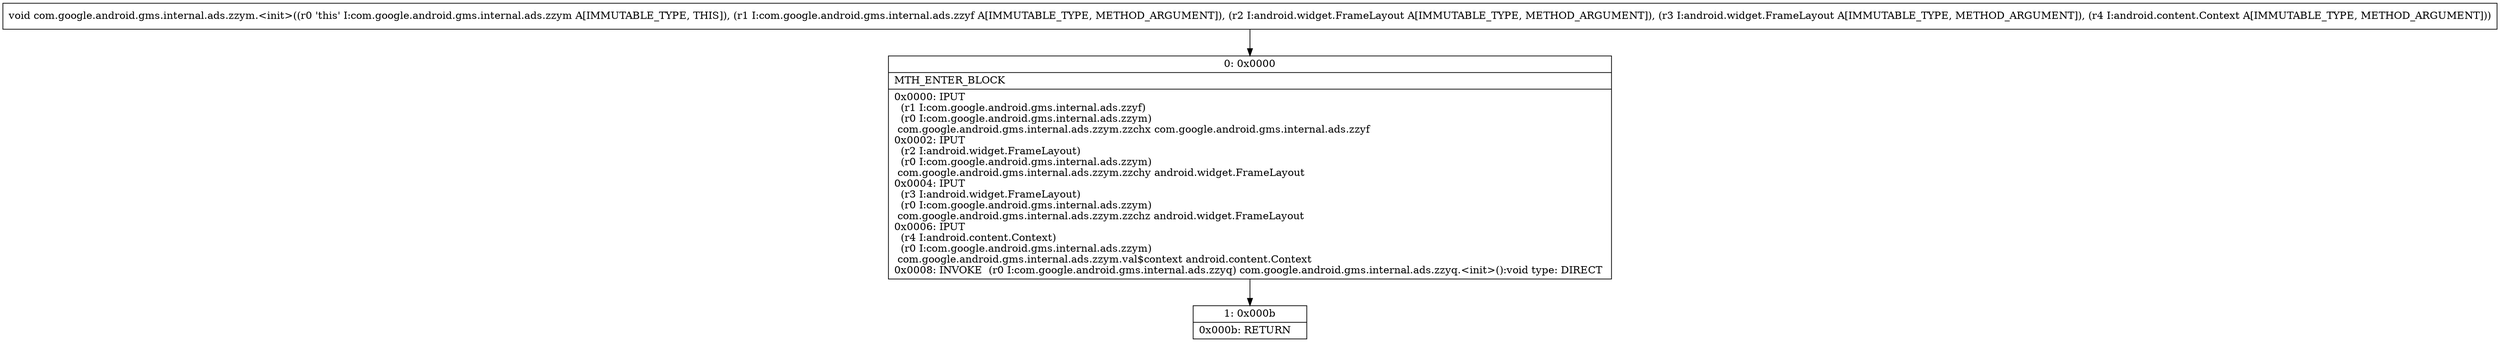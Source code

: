 digraph "CFG forcom.google.android.gms.internal.ads.zzym.\<init\>(Lcom\/google\/android\/gms\/internal\/ads\/zzyf;Landroid\/widget\/FrameLayout;Landroid\/widget\/FrameLayout;Landroid\/content\/Context;)V" {
Node_0 [shape=record,label="{0\:\ 0x0000|MTH_ENTER_BLOCK\l|0x0000: IPUT  \l  (r1 I:com.google.android.gms.internal.ads.zzyf)\l  (r0 I:com.google.android.gms.internal.ads.zzym)\l com.google.android.gms.internal.ads.zzym.zzchx com.google.android.gms.internal.ads.zzyf \l0x0002: IPUT  \l  (r2 I:android.widget.FrameLayout)\l  (r0 I:com.google.android.gms.internal.ads.zzym)\l com.google.android.gms.internal.ads.zzym.zzchy android.widget.FrameLayout \l0x0004: IPUT  \l  (r3 I:android.widget.FrameLayout)\l  (r0 I:com.google.android.gms.internal.ads.zzym)\l com.google.android.gms.internal.ads.zzym.zzchz android.widget.FrameLayout \l0x0006: IPUT  \l  (r4 I:android.content.Context)\l  (r0 I:com.google.android.gms.internal.ads.zzym)\l com.google.android.gms.internal.ads.zzym.val$context android.content.Context \l0x0008: INVOKE  (r0 I:com.google.android.gms.internal.ads.zzyq) com.google.android.gms.internal.ads.zzyq.\<init\>():void type: DIRECT \l}"];
Node_1 [shape=record,label="{1\:\ 0x000b|0x000b: RETURN   \l}"];
MethodNode[shape=record,label="{void com.google.android.gms.internal.ads.zzym.\<init\>((r0 'this' I:com.google.android.gms.internal.ads.zzym A[IMMUTABLE_TYPE, THIS]), (r1 I:com.google.android.gms.internal.ads.zzyf A[IMMUTABLE_TYPE, METHOD_ARGUMENT]), (r2 I:android.widget.FrameLayout A[IMMUTABLE_TYPE, METHOD_ARGUMENT]), (r3 I:android.widget.FrameLayout A[IMMUTABLE_TYPE, METHOD_ARGUMENT]), (r4 I:android.content.Context A[IMMUTABLE_TYPE, METHOD_ARGUMENT])) }"];
MethodNode -> Node_0;
Node_0 -> Node_1;
}

